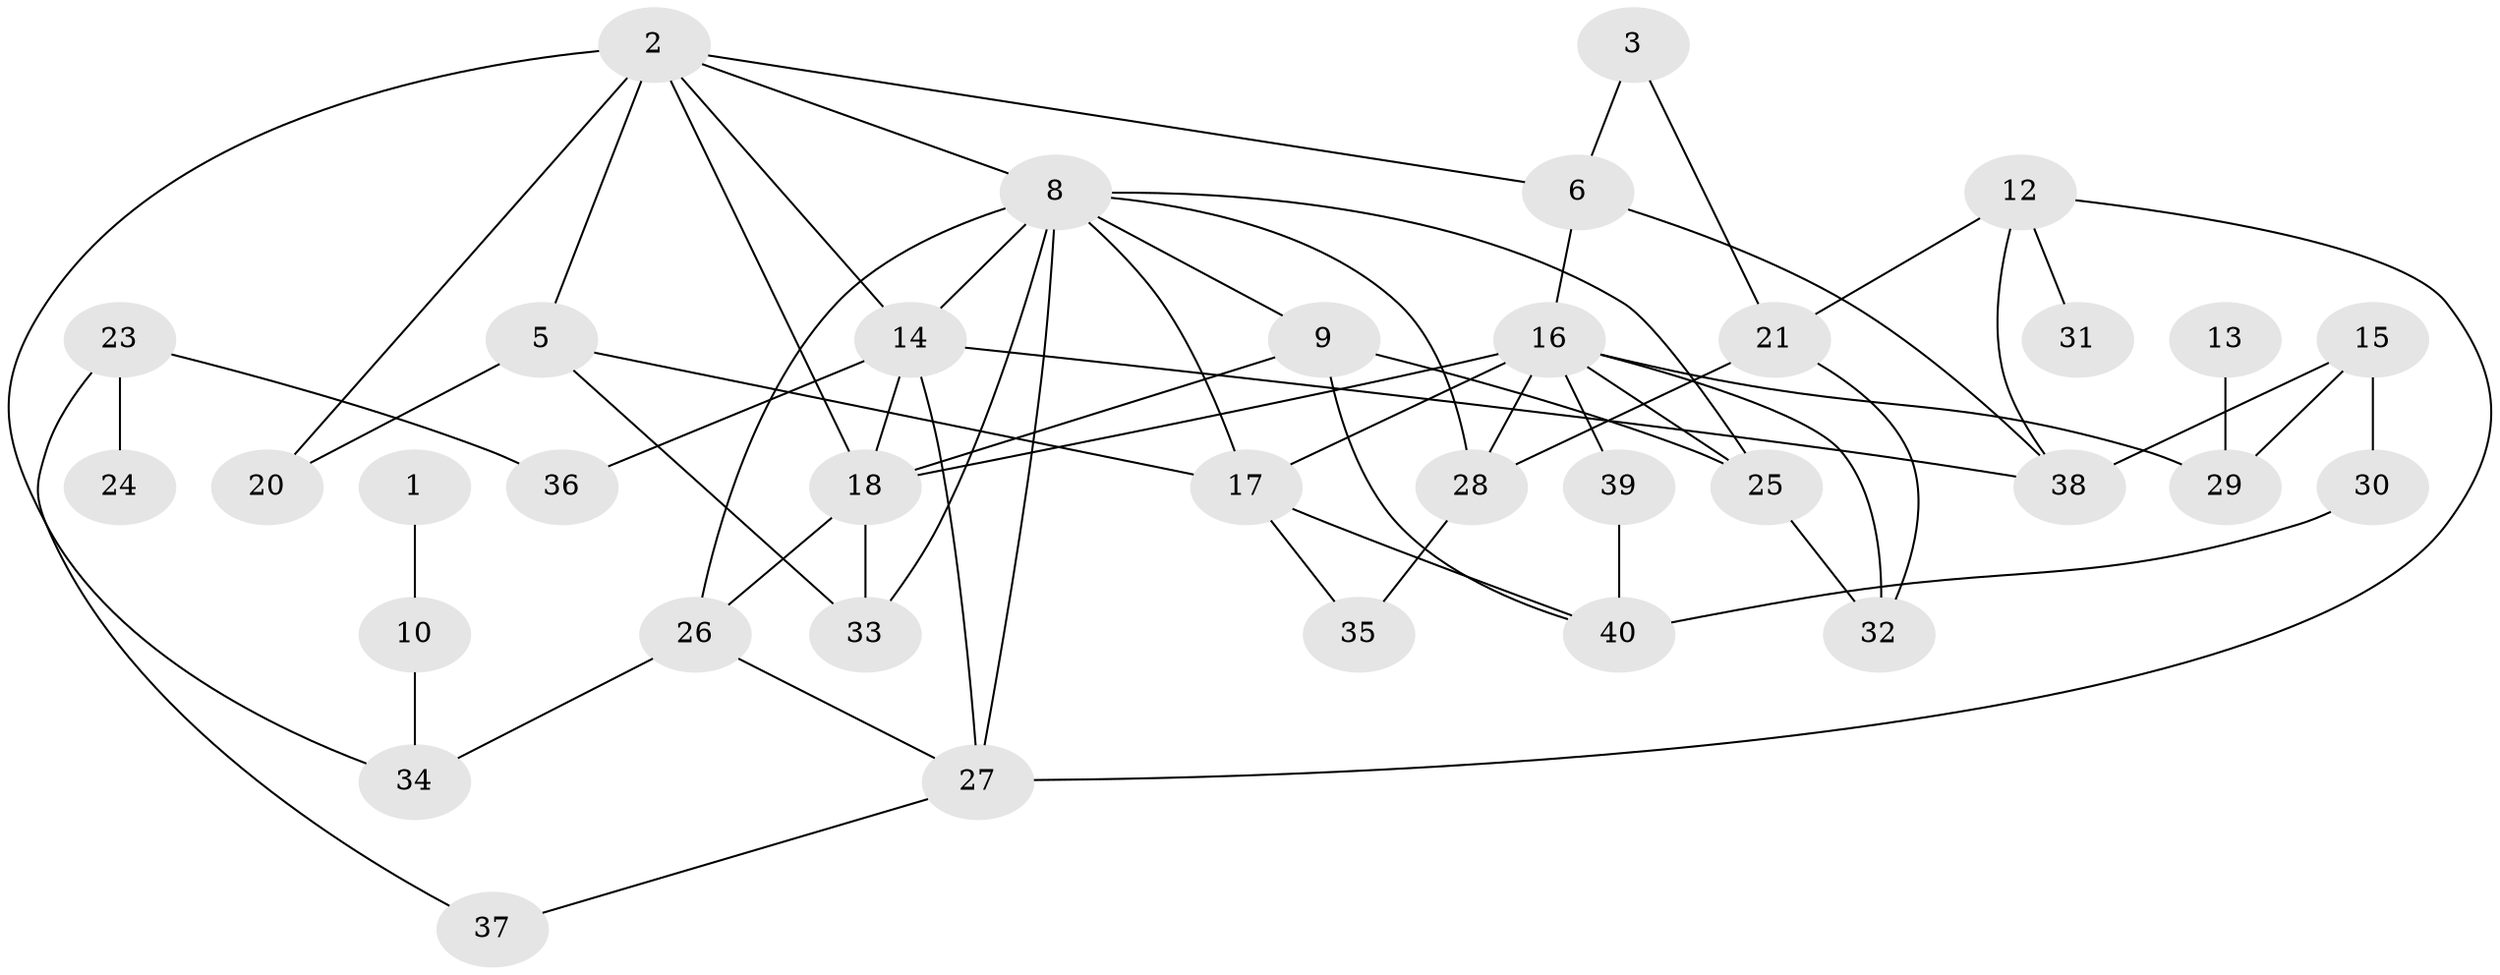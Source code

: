 // original degree distribution, {1: 0.15, 4: 0.225, 2: 0.2875, 0: 0.0625, 6: 0.05, 3: 0.2125, 5: 0.0125}
// Generated by graph-tools (version 1.1) at 2025/33/03/09/25 02:33:38]
// undirected, 35 vertices, 62 edges
graph export_dot {
graph [start="1"]
  node [color=gray90,style=filled];
  1;
  2;
  3;
  5;
  6;
  8;
  9;
  10;
  12;
  13;
  14;
  15;
  16;
  17;
  18;
  20;
  21;
  23;
  24;
  25;
  26;
  27;
  28;
  29;
  30;
  31;
  32;
  33;
  34;
  35;
  36;
  37;
  38;
  39;
  40;
  1 -- 10 [weight=1.0];
  2 -- 5 [weight=1.0];
  2 -- 6 [weight=1.0];
  2 -- 8 [weight=1.0];
  2 -- 14 [weight=1.0];
  2 -- 18 [weight=1.0];
  2 -- 20 [weight=1.0];
  2 -- 34 [weight=1.0];
  3 -- 6 [weight=1.0];
  3 -- 21 [weight=1.0];
  5 -- 17 [weight=2.0];
  5 -- 20 [weight=2.0];
  5 -- 33 [weight=1.0];
  6 -- 16 [weight=1.0];
  6 -- 38 [weight=1.0];
  8 -- 9 [weight=1.0];
  8 -- 14 [weight=1.0];
  8 -- 17 [weight=1.0];
  8 -- 25 [weight=1.0];
  8 -- 26 [weight=1.0];
  8 -- 27 [weight=1.0];
  8 -- 28 [weight=1.0];
  8 -- 33 [weight=4.0];
  9 -- 18 [weight=1.0];
  9 -- 25 [weight=1.0];
  9 -- 40 [weight=1.0];
  10 -- 34 [weight=1.0];
  12 -- 21 [weight=1.0];
  12 -- 27 [weight=1.0];
  12 -- 31 [weight=1.0];
  12 -- 38 [weight=1.0];
  13 -- 29 [weight=1.0];
  14 -- 18 [weight=1.0];
  14 -- 27 [weight=1.0];
  14 -- 36 [weight=1.0];
  14 -- 38 [weight=1.0];
  15 -- 29 [weight=1.0];
  15 -- 30 [weight=1.0];
  15 -- 38 [weight=1.0];
  16 -- 17 [weight=1.0];
  16 -- 18 [weight=1.0];
  16 -- 25 [weight=1.0];
  16 -- 28 [weight=1.0];
  16 -- 29 [weight=1.0];
  16 -- 32 [weight=1.0];
  16 -- 39 [weight=1.0];
  17 -- 35 [weight=1.0];
  17 -- 40 [weight=1.0];
  18 -- 26 [weight=1.0];
  18 -- 33 [weight=1.0];
  21 -- 28 [weight=1.0];
  21 -- 32 [weight=1.0];
  23 -- 24 [weight=1.0];
  23 -- 36 [weight=1.0];
  23 -- 37 [weight=1.0];
  25 -- 32 [weight=1.0];
  26 -- 27 [weight=1.0];
  26 -- 34 [weight=1.0];
  27 -- 37 [weight=1.0];
  28 -- 35 [weight=1.0];
  30 -- 40 [weight=1.0];
  39 -- 40 [weight=1.0];
}
